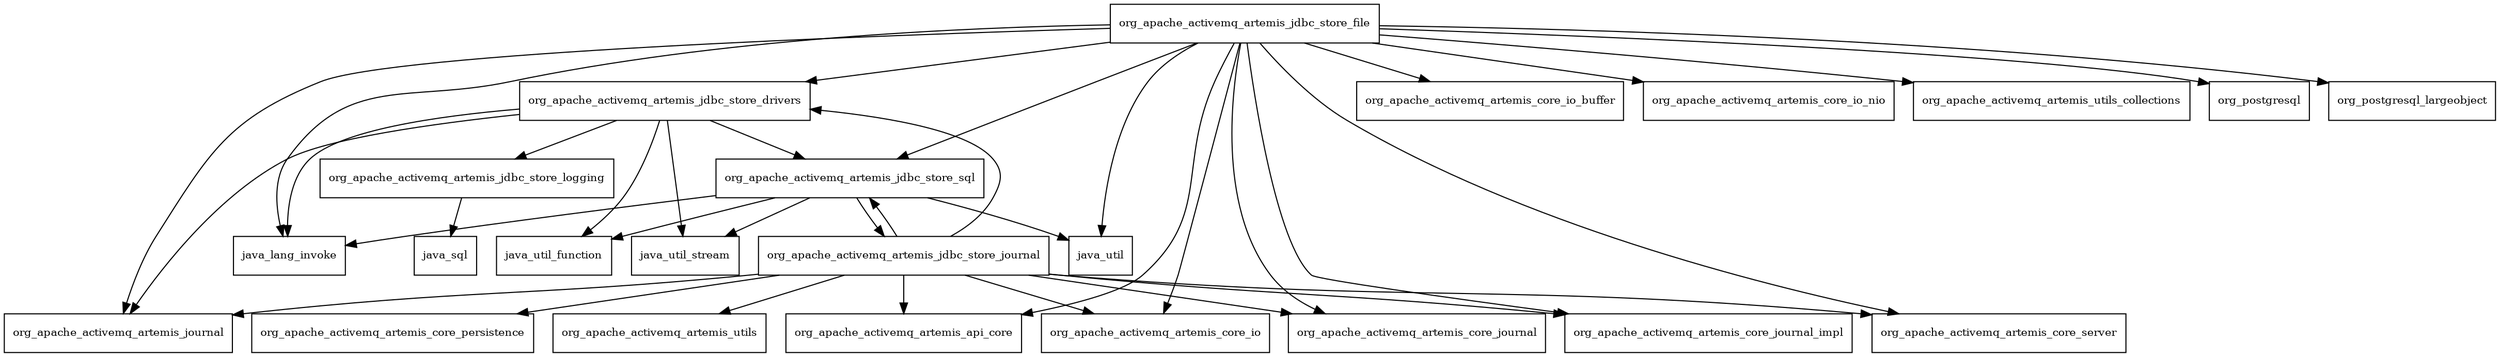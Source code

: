 digraph artemis_jdbc_store_2_6_4_package_dependencies {
  node [shape = box, fontsize=10.0];
  org_apache_activemq_artemis_jdbc_store_drivers -> java_lang_invoke;
  org_apache_activemq_artemis_jdbc_store_drivers -> java_util_function;
  org_apache_activemq_artemis_jdbc_store_drivers -> java_util_stream;
  org_apache_activemq_artemis_jdbc_store_drivers -> org_apache_activemq_artemis_jdbc_store_logging;
  org_apache_activemq_artemis_jdbc_store_drivers -> org_apache_activemq_artemis_jdbc_store_sql;
  org_apache_activemq_artemis_jdbc_store_drivers -> org_apache_activemq_artemis_journal;
  org_apache_activemq_artemis_jdbc_store_file -> java_lang_invoke;
  org_apache_activemq_artemis_jdbc_store_file -> java_util;
  org_apache_activemq_artemis_jdbc_store_file -> org_apache_activemq_artemis_api_core;
  org_apache_activemq_artemis_jdbc_store_file -> org_apache_activemq_artemis_core_io;
  org_apache_activemq_artemis_jdbc_store_file -> org_apache_activemq_artemis_core_io_buffer;
  org_apache_activemq_artemis_jdbc_store_file -> org_apache_activemq_artemis_core_io_nio;
  org_apache_activemq_artemis_jdbc_store_file -> org_apache_activemq_artemis_core_journal;
  org_apache_activemq_artemis_jdbc_store_file -> org_apache_activemq_artemis_core_journal_impl;
  org_apache_activemq_artemis_jdbc_store_file -> org_apache_activemq_artemis_core_server;
  org_apache_activemq_artemis_jdbc_store_file -> org_apache_activemq_artemis_jdbc_store_drivers;
  org_apache_activemq_artemis_jdbc_store_file -> org_apache_activemq_artemis_jdbc_store_sql;
  org_apache_activemq_artemis_jdbc_store_file -> org_apache_activemq_artemis_journal;
  org_apache_activemq_artemis_jdbc_store_file -> org_apache_activemq_artemis_utils_collections;
  org_apache_activemq_artemis_jdbc_store_file -> org_postgresql;
  org_apache_activemq_artemis_jdbc_store_file -> org_postgresql_largeobject;
  org_apache_activemq_artemis_jdbc_store_journal -> org_apache_activemq_artemis_api_core;
  org_apache_activemq_artemis_jdbc_store_journal -> org_apache_activemq_artemis_core_io;
  org_apache_activemq_artemis_jdbc_store_journal -> org_apache_activemq_artemis_core_journal;
  org_apache_activemq_artemis_jdbc_store_journal -> org_apache_activemq_artemis_core_journal_impl;
  org_apache_activemq_artemis_jdbc_store_journal -> org_apache_activemq_artemis_core_persistence;
  org_apache_activemq_artemis_jdbc_store_journal -> org_apache_activemq_artemis_core_server;
  org_apache_activemq_artemis_jdbc_store_journal -> org_apache_activemq_artemis_jdbc_store_drivers;
  org_apache_activemq_artemis_jdbc_store_journal -> org_apache_activemq_artemis_jdbc_store_sql;
  org_apache_activemq_artemis_jdbc_store_journal -> org_apache_activemq_artemis_journal;
  org_apache_activemq_artemis_jdbc_store_journal -> org_apache_activemq_artemis_utils;
  org_apache_activemq_artemis_jdbc_store_logging -> java_sql;
  org_apache_activemq_artemis_jdbc_store_sql -> java_lang_invoke;
  org_apache_activemq_artemis_jdbc_store_sql -> java_util;
  org_apache_activemq_artemis_jdbc_store_sql -> java_util_function;
  org_apache_activemq_artemis_jdbc_store_sql -> java_util_stream;
  org_apache_activemq_artemis_jdbc_store_sql -> org_apache_activemq_artemis_jdbc_store_journal;
}

